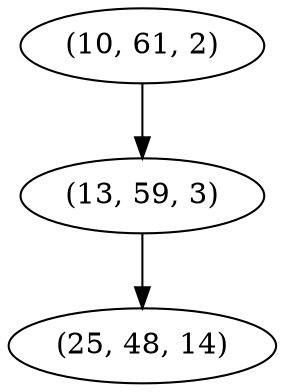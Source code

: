 digraph tree {
    "(10, 61, 2)";
    "(13, 59, 3)";
    "(25, 48, 14)";
    "(10, 61, 2)" -> "(13, 59, 3)";
    "(13, 59, 3)" -> "(25, 48, 14)";
}
